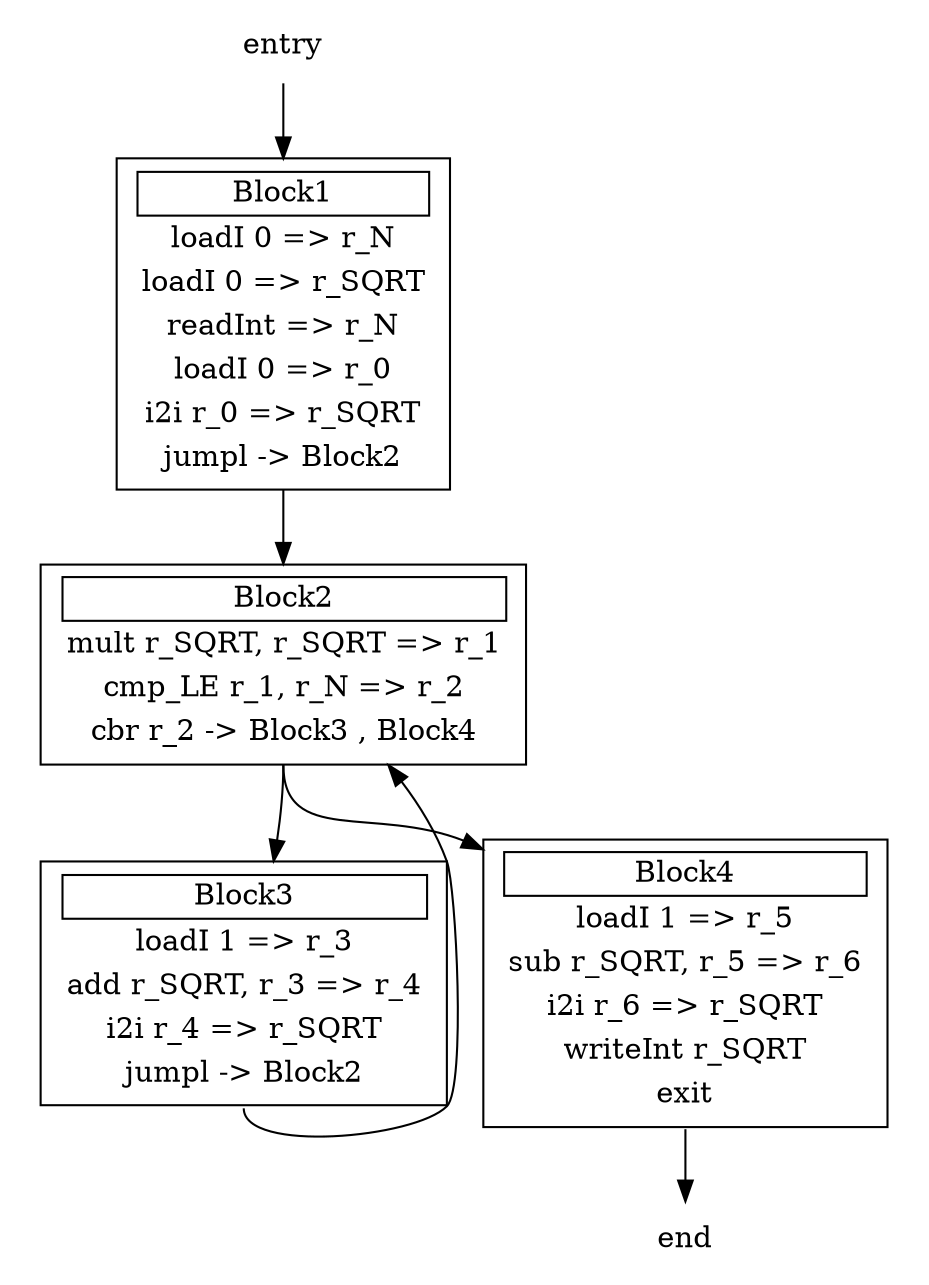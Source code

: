 digraph cfgviz {
node [shape = none];
edge [tailport = s];
entry
subgraph cluster {
color="/x11/white"

Block1 [label=<<table border="0"><tr><td border="1" colspan="1">Block1</td></tr><tr><td border="0" colspan="1">loadI 0 =&gt; r_N</td></tr><tr><td border="0" colspan="1">loadI 0 =&gt; r_SQRT</td></tr><tr><td border="0" colspan="1">readInt =&gt; r_N</td></tr><tr><td border="0" colspan="1">loadI 0 =&gt; r_0</td></tr><tr><td border="0" colspan="1">i2i r_0 =&gt; r_SQRT</td></tr><tr><td border="0" colspan="1">jumpl -&gt; Block2</td></tr></table>>,fillcolor="/x11/white",shape=box]
Block1 -> Block2
Block2 [label=<<table border="0"><tr><td border="1" colspan="1">Block2</td></tr><tr><td border="0" colspan="1">mult r_SQRT, r_SQRT =&gt; r_1</td></tr><tr><td border="0" colspan="1">cmp_LE r_1, r_N =&gt; r_2</td></tr><tr><td border="0" colspan="1">cbr r_2 -&gt; Block3 , Block4</td></tr></table>>,fillcolor="/x11/white",shape=box]
Block2 -> Block3
Block3 [label=<<table border="0"><tr><td border="1" colspan="1">Block3</td></tr><tr><td border="0" colspan="1">loadI 1 =&gt; r_3</td></tr><tr><td border="0" colspan="1">add r_SQRT, r_3 =&gt; r_4</td></tr><tr><td border="0" colspan="1">i2i r_4 =&gt; r_SQRT</td></tr><tr><td border="0" colspan="1">jumpl -&gt; Block2</td></tr></table>>,fillcolor="/x11/white",shape=box]
Block3 -> Block2
Block2 -> Block4
Block4 [label=<<table border="0"><tr><td border="1" colspan="1">Block4</td></tr><tr><td border="0" colspan="1">loadI 1 =&gt; r_5</td></tr><tr><td border="0" colspan="1">sub r_SQRT, r_5 =&gt; r_6</td></tr><tr><td border="0" colspan="1">i2i r_6 =&gt; r_SQRT</td></tr><tr><td border="0" colspan="1">writeInt r_SQRT</td></tr><tr><td border="0" colspan="1">exit</td></tr></table>>,fillcolor="/x11/white",shape=box]
}

entry -> Block1
Block4 -> end
}
